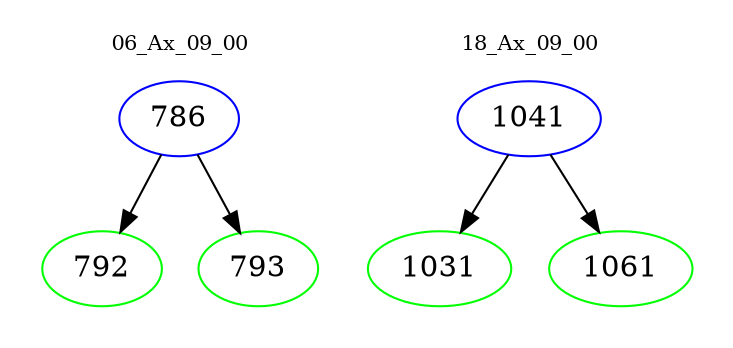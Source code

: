 digraph{
subgraph cluster_0 {
color = white
label = "06_Ax_09_00";
fontsize=10;
T0_786 [label="786", color="blue"]
T0_786 -> T0_792 [color="black"]
T0_792 [label="792", color="green"]
T0_786 -> T0_793 [color="black"]
T0_793 [label="793", color="green"]
}
subgraph cluster_1 {
color = white
label = "18_Ax_09_00";
fontsize=10;
T1_1041 [label="1041", color="blue"]
T1_1041 -> T1_1031 [color="black"]
T1_1031 [label="1031", color="green"]
T1_1041 -> T1_1061 [color="black"]
T1_1061 [label="1061", color="green"]
}
}
